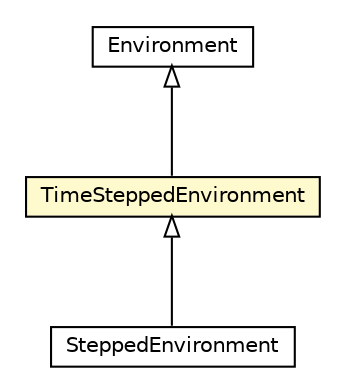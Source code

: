 #!/usr/local/bin/dot
#
# Class diagram 
# Generated by UMLGraph version R5_6 (http://www.umlgraph.org/)
#

digraph G {
	edge [fontname="Helvetica",fontsize=10,labelfontname="Helvetica",labelfontsize=10];
	node [fontname="Helvetica",fontsize=10,shape=plaintext];
	nodesep=0.25;
	ranksep=0.5;
	// jason.environment.TimeSteppedEnvironment
	c66929 [label=<<table title="jason.environment.TimeSteppedEnvironment" border="0" cellborder="1" cellspacing="0" cellpadding="2" port="p" bgcolor="lemonChiffon" href="./TimeSteppedEnvironment.html">
		<tr><td><table border="0" cellspacing="0" cellpadding="1">
<tr><td align="center" balign="center"> TimeSteppedEnvironment </td></tr>
		</table></td></tr>
		</table>>, URL="./TimeSteppedEnvironment.html", fontname="Helvetica", fontcolor="black", fontsize=10.0];
	// jason.environment.SteppedEnvironment
	c66933 [label=<<table title="jason.environment.SteppedEnvironment" border="0" cellborder="1" cellspacing="0" cellpadding="2" port="p" href="./SteppedEnvironment.html">
		<tr><td><table border="0" cellspacing="0" cellpadding="1">
<tr><td align="center" balign="center"> SteppedEnvironment </td></tr>
		</table></td></tr>
		</table>>, URL="./SteppedEnvironment.html", fontname="Helvetica", fontcolor="black", fontsize=10.0];
	// jason.environment.Environment
	c66935 [label=<<table title="jason.environment.Environment" border="0" cellborder="1" cellspacing="0" cellpadding="2" port="p" href="./Environment.html">
		<tr><td><table border="0" cellspacing="0" cellpadding="1">
<tr><td align="center" balign="center"> Environment </td></tr>
		</table></td></tr>
		</table>>, URL="./Environment.html", fontname="Helvetica", fontcolor="black", fontsize=10.0];
	//jason.environment.TimeSteppedEnvironment extends jason.environment.Environment
	c66935:p -> c66929:p [dir=back,arrowtail=empty];
	//jason.environment.SteppedEnvironment extends jason.environment.TimeSteppedEnvironment
	c66929:p -> c66933:p [dir=back,arrowtail=empty];
}

